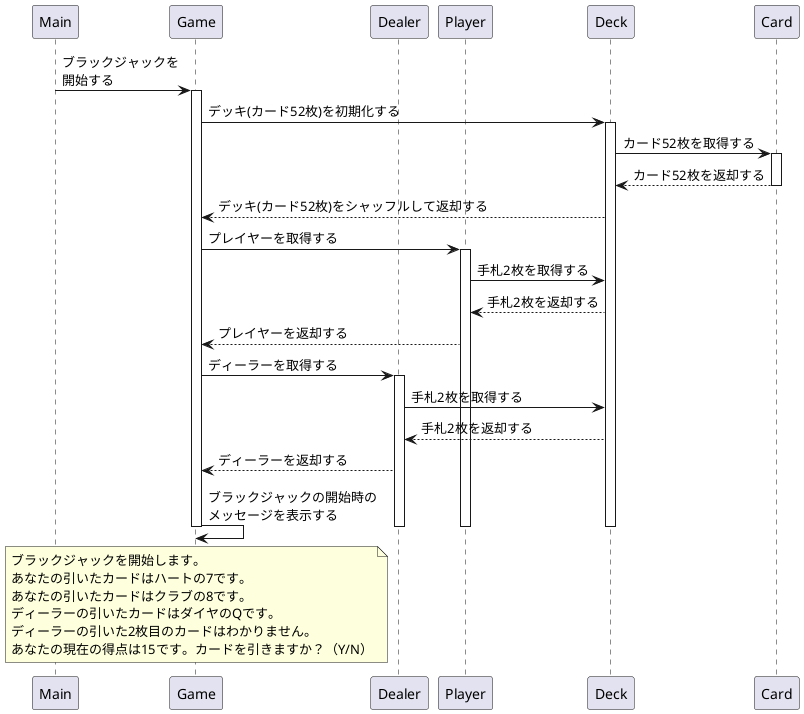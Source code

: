 @startuml Blackjack
participant Main order 10
participant Game order 20
participant Dealer order 30
participant Player order 40
participant Deck order 50
participant Card order 60

skinparam responseMessageBelowArrow true
Main -> Game : ブラックジャックを\n開始する
activate Game
Game -> Deck : デッキ(カード52枚)を初期化する
activate Deck
Deck -> Card : カード52枚を取得する
activate Card
Card --> Deck : カード52枚を返却する
deactivate Card
Deck --> Game : デッキ(カード52枚)をシャッフルして返却する

Game -> Player : プレイヤーを取得する
activate Player
Player -> Deck : 手札2枚を取得する
Deck --> Player : 手札2枚を返却する
Player --> Game : プレイヤーを返却する

Game ->  Dealer : ディーラーを取得する
activate  Dealer
Dealer -> Deck : 手札2枚を取得する
Deck --> Dealer : 手札2枚を返却する
Dealer --> Game : ディーラーを返却する

Game ->  Game : ブラックジャックの開始時の\nメッセージを表示する

note over Game
ブラックジャックを開始します。
あなたの引いたカードはハートの7です。
あなたの引いたカードはクラブの8です。
ディーラーの引いたカードはダイヤのQです。
ディーラーの引いた2枚目のカードはわかりません。
あなたの現在の得点は15です。カードを引きますか？（Y/N）
end note

deactivate Deck
deactivate Game
deactivate Dealer
deactivate Player

@enduml
